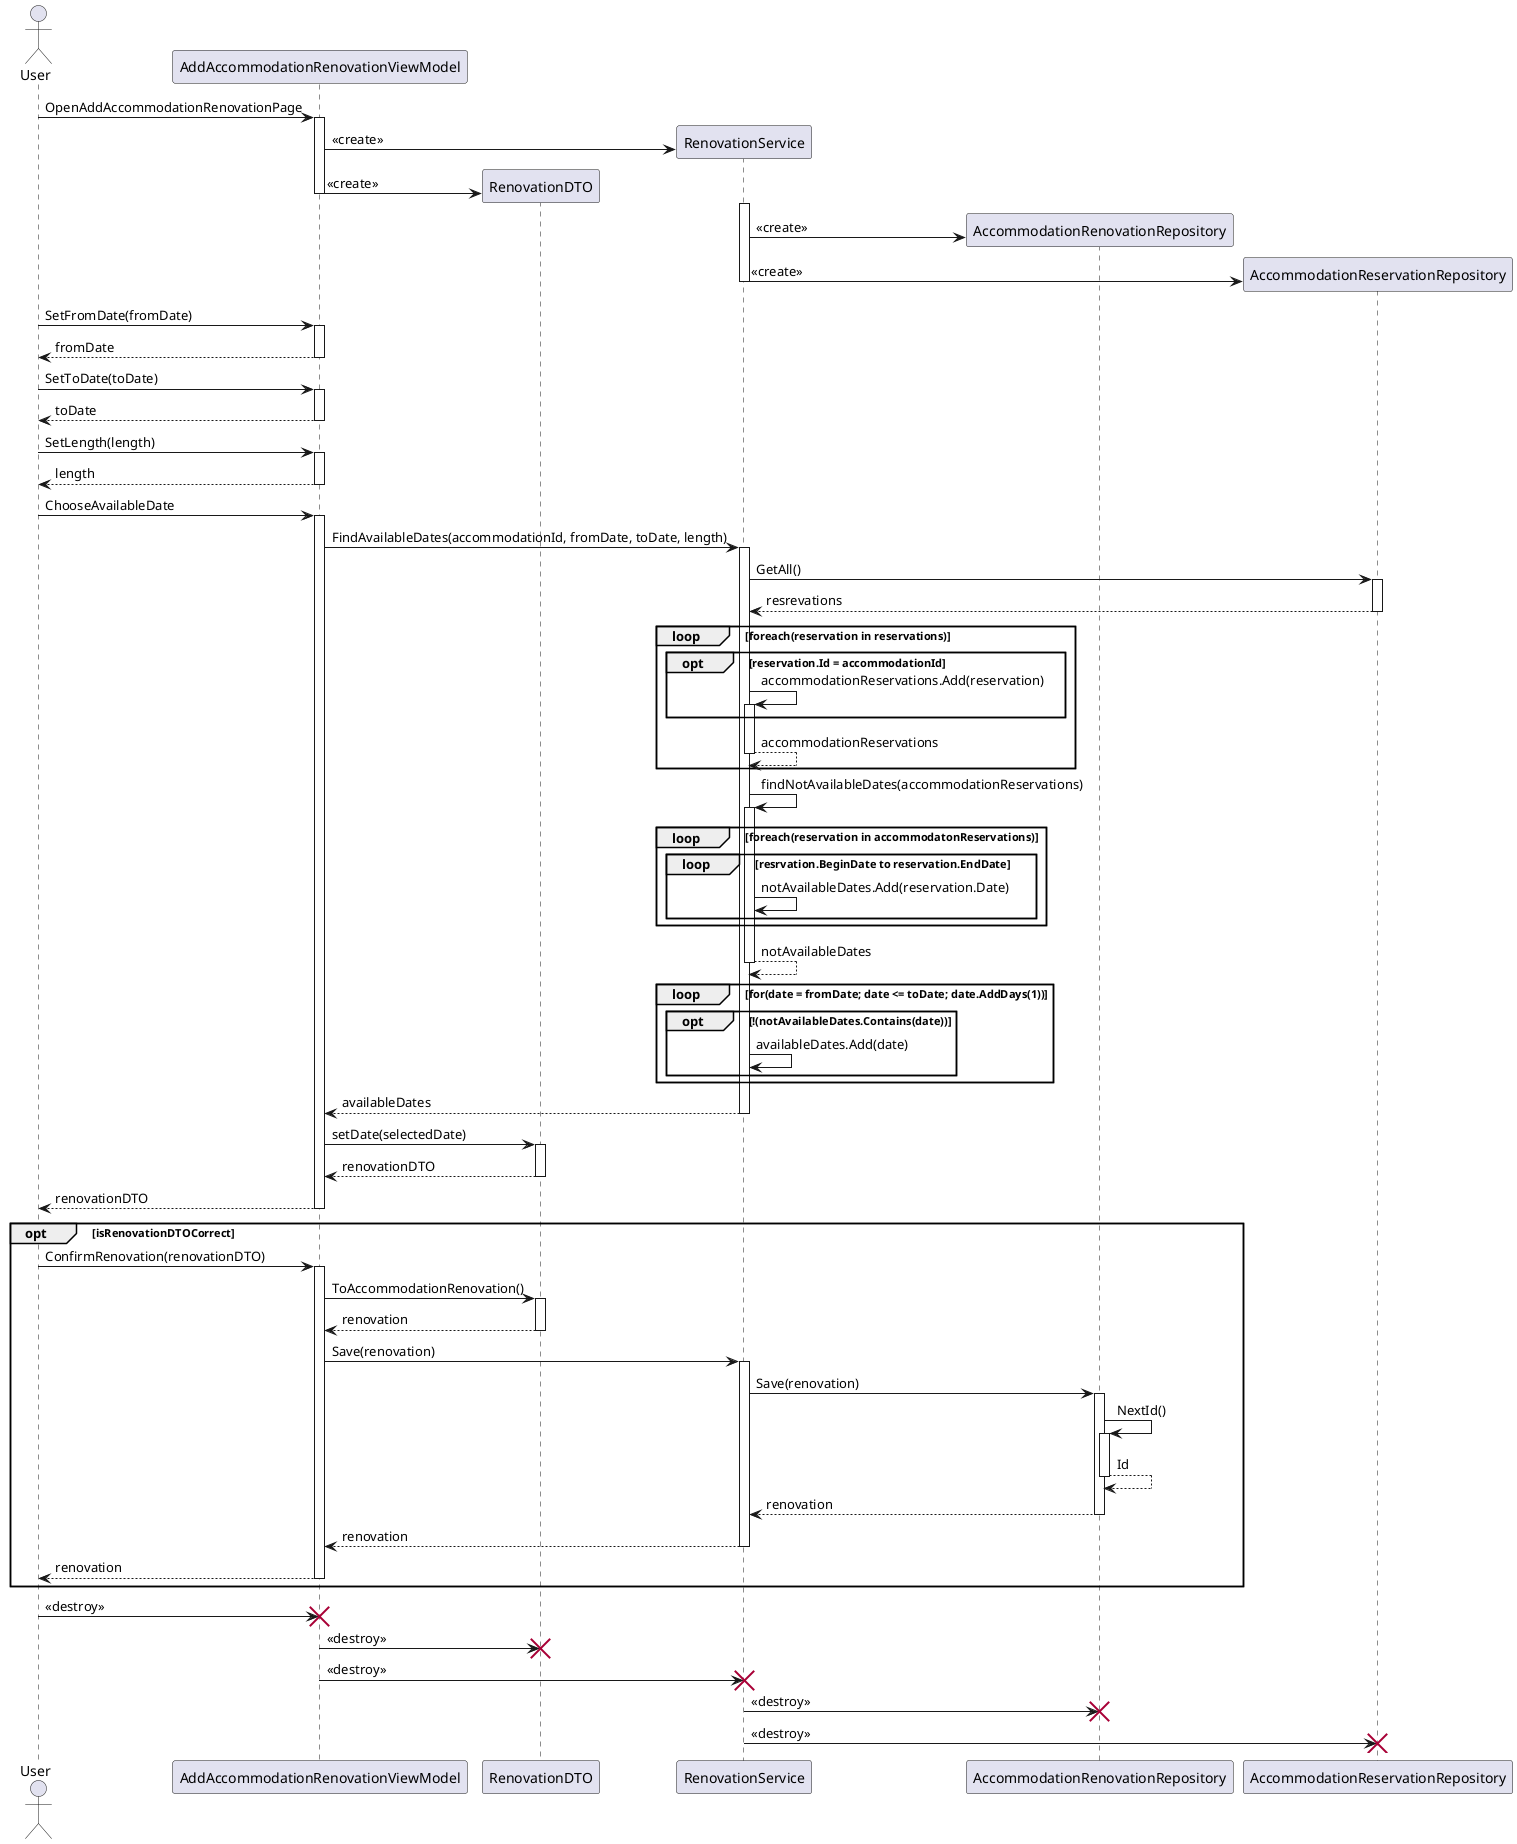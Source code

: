 @startuml SequenceDiagram AddRenovation
actor "User" as u
participant "AddAccommodationRenovationViewModel" as arVM
participant "RenovationDTO" as rDTO
participant "RenovationService" as service
participant "AccommodationRenovationRepository" as renovationRepository
participant "AccommodationReservationRepository" as reservationRepository

u -> arVM: OpenAddAccommodationRenovationPage

activate arVM
create service
arVM -> service: <<create>>
create rDTO
arVM -> rDTO: <<create>>
deactivate arVM

activate service
create renovationRepository
service -> renovationRepository: <<create>>
create reservationRepository
service -> reservationRepository: <<create>>
deactivate service

u -> arVM: SetFromDate(fromDate)
activate arVM
arVM --> u: fromDate
deactivate arVM

u -> arVM: SetToDate(toDate)
activate arVM
arVM --> u: toDate
deactivate arVM

u -> arVM: SetLength(length)
activate arVM
arVM --> u: length
deactivate arVM

u -> arVM: ChooseAvailableDate
activate arVM
arVM -> service: FindAvailableDates(accommodationId, fromDate, toDate, length)
activate service

service -> reservationRepository: GetAll()
activate reservationRepository
reservationRepository --> service: resrevations
deactivate reservationRepository

loop foreach(reservation in reservations)
opt reservation.Id = accommodationId
service -> service: accommodationReservations.Add(reservation)
activate service
end
activate service
service --> service: accommodationReservations
deactivate service
end

service -> service: findNotAvailableDates(accommodationReservations)
activate service
loop foreach(reservation in accommodatonReservations)
loop resrvation.BeginDate to reservation.EndDate
service -> service: notAvailableDates.Add(reservation.Date)
end
end
service --> service: notAvailableDates
deactivate service

loop for(date = fromDate; date <= toDate; date.AddDays(1))
opt !(notAvailableDates.Contains(date))
service -> service: availableDates.Add(date)
end
end

service --> arVM: availableDates
deactivate service

arVM -> rDTO: setDate(selectedDate)
activate rDTO
rDTO --> arVM: renovationDTO
deactivate rDTO

arVM --> u: renovationDTO
deactivate arVM

opt isRenovationDTOCorrect

u -> arVM: ConfirmRenovation(renovationDTO)
activate arVM

arVM -> rDTO: ToAccommodationRenovation()
activate rDTO
rDTO --> arVM: renovation
deactivate rDTO

arVM -> service: Save(renovation)
activate service
service -> renovationRepository: Save(renovation)

activate renovationRepository
renovationRepository -> renovationRepository: NextId()
activate renovationRepository
renovationRepository --> renovationRepository: Id
deactivate renovationRepository
renovationRepository --> service: renovation
deactivate renovationRepository

service --> arVM: renovation
deactivate service

arVM --> u: renovation
deactivate arVM

end

u -> arVM: <<destroy>>
destroy arVM 

arVM -> rDTO: <<destroy>>
destroy rDTO 

arVM -> service: <<destroy>>
destroy service

service -> renovationRepository: <<destroy>>
destroy renovationRepository

service -> reservationRepository: <<destroy>>
destroy reservationRepository
@enduml